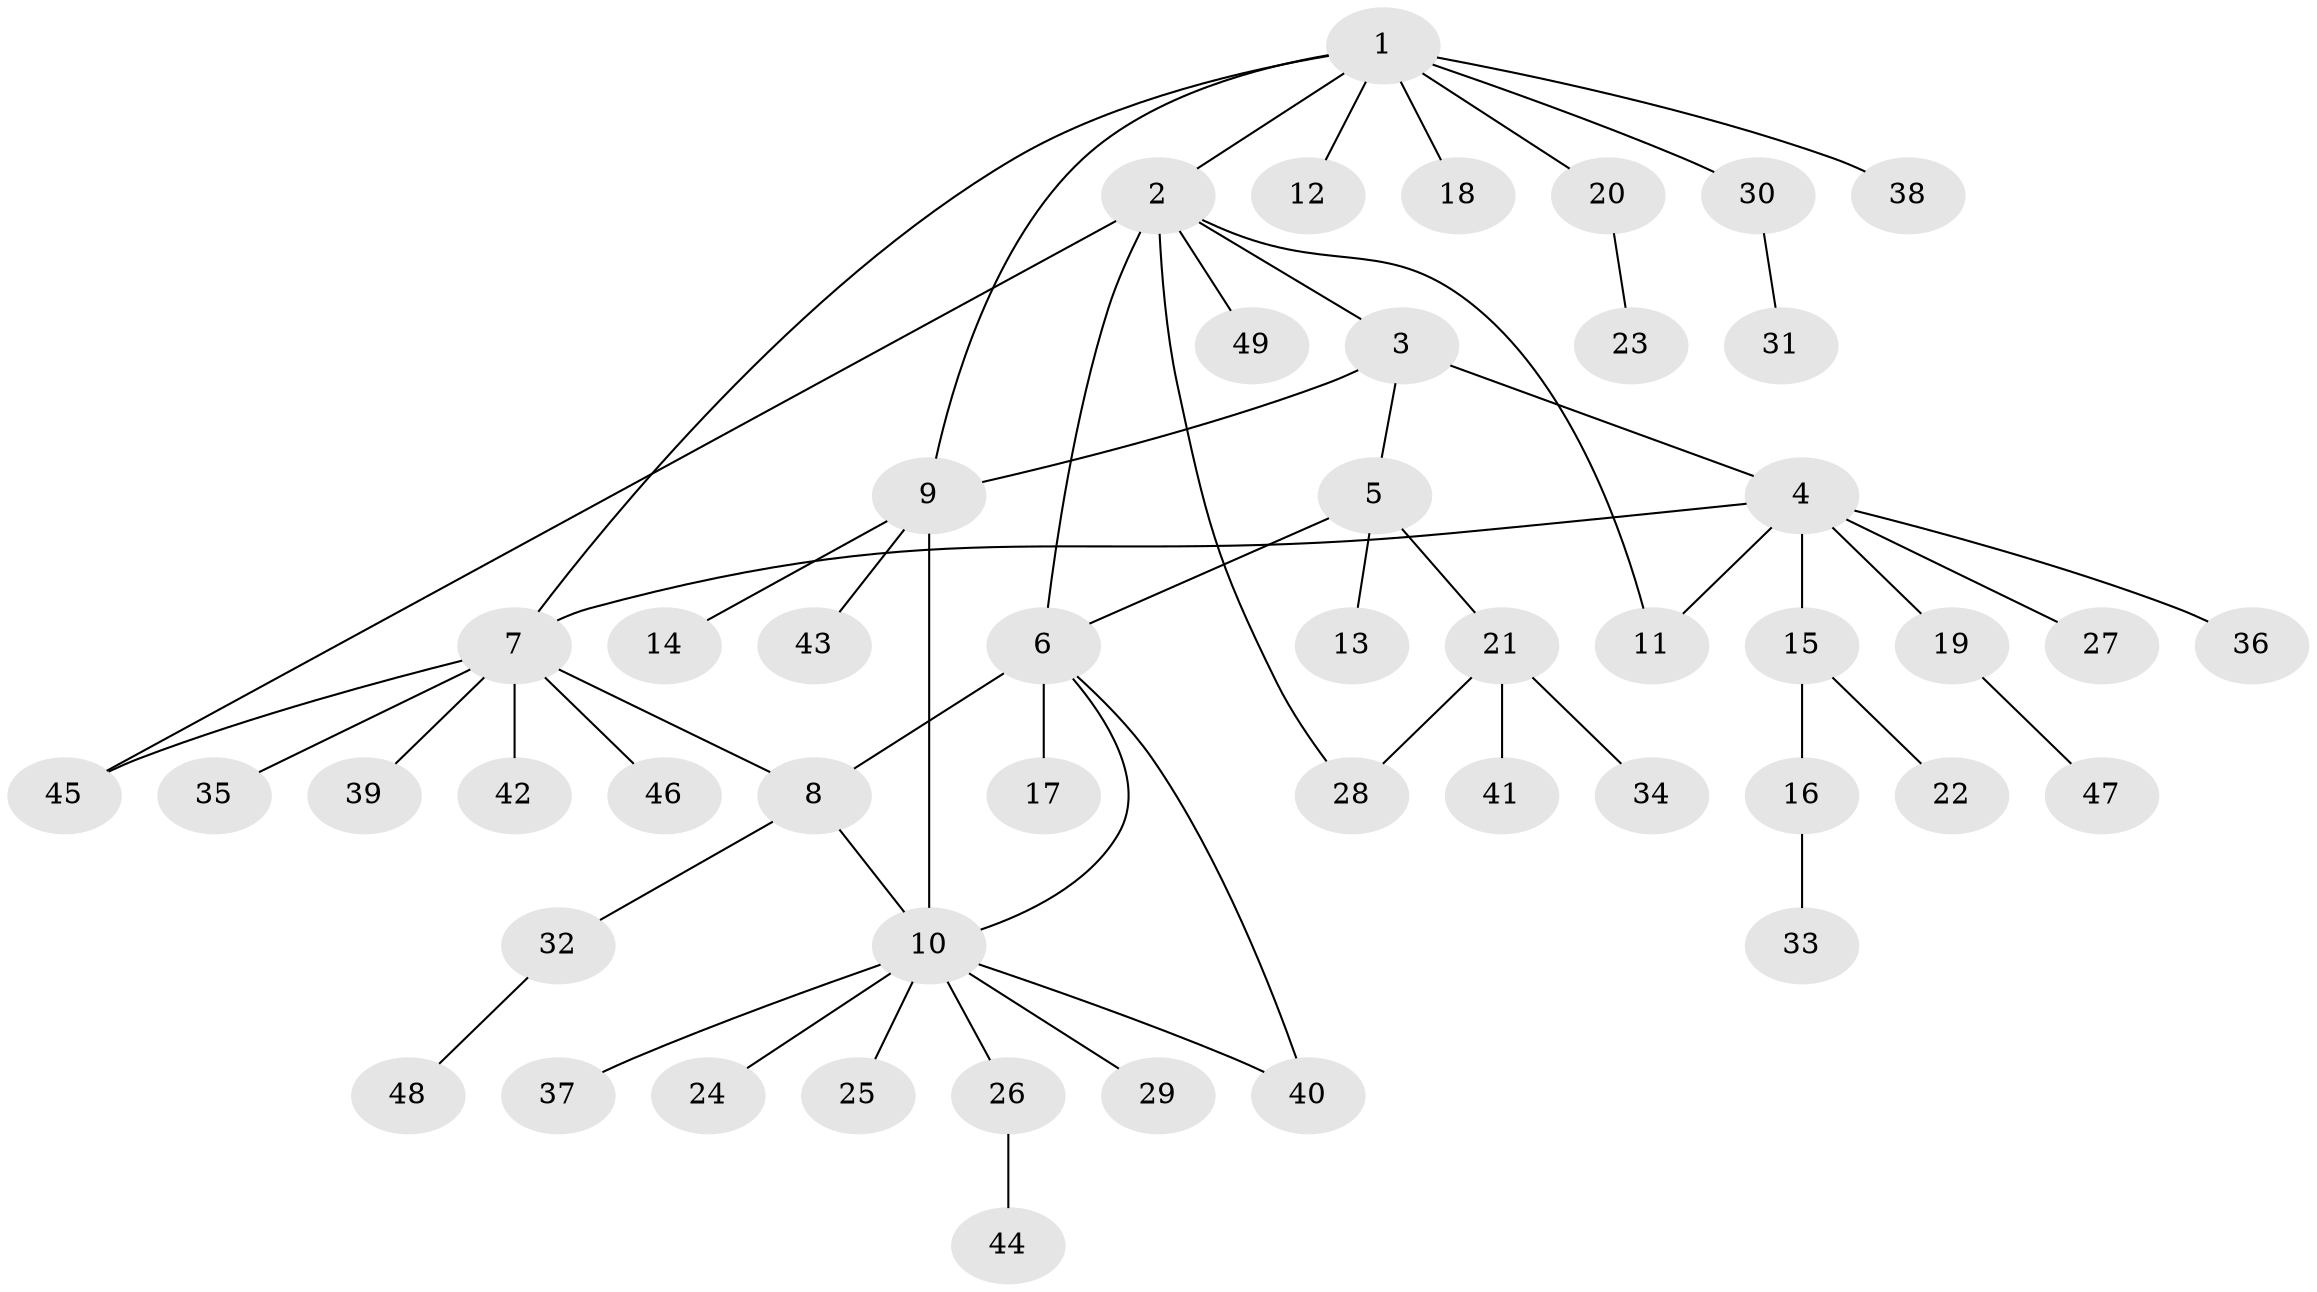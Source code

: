 // Generated by graph-tools (version 1.1) at 2025/55/03/09/25 04:55:11]
// undirected, 49 vertices, 58 edges
graph export_dot {
graph [start="1"]
  node [color=gray90,style=filled];
  1;
  2;
  3;
  4;
  5;
  6;
  7;
  8;
  9;
  10;
  11;
  12;
  13;
  14;
  15;
  16;
  17;
  18;
  19;
  20;
  21;
  22;
  23;
  24;
  25;
  26;
  27;
  28;
  29;
  30;
  31;
  32;
  33;
  34;
  35;
  36;
  37;
  38;
  39;
  40;
  41;
  42;
  43;
  44;
  45;
  46;
  47;
  48;
  49;
  1 -- 2;
  1 -- 7;
  1 -- 9;
  1 -- 12;
  1 -- 18;
  1 -- 20;
  1 -- 30;
  1 -- 38;
  2 -- 3;
  2 -- 6;
  2 -- 11;
  2 -- 28;
  2 -- 45;
  2 -- 49;
  3 -- 4;
  3 -- 5;
  3 -- 9;
  4 -- 7;
  4 -- 11;
  4 -- 15;
  4 -- 19;
  4 -- 27;
  4 -- 36;
  5 -- 6;
  5 -- 13;
  5 -- 21;
  6 -- 8;
  6 -- 10;
  6 -- 17;
  6 -- 40;
  7 -- 8;
  7 -- 35;
  7 -- 39;
  7 -- 42;
  7 -- 45;
  7 -- 46;
  8 -- 10;
  8 -- 32;
  9 -- 10;
  9 -- 14;
  9 -- 43;
  10 -- 24;
  10 -- 25;
  10 -- 26;
  10 -- 29;
  10 -- 37;
  10 -- 40;
  15 -- 16;
  15 -- 22;
  16 -- 33;
  19 -- 47;
  20 -- 23;
  21 -- 28;
  21 -- 34;
  21 -- 41;
  26 -- 44;
  30 -- 31;
  32 -- 48;
}
